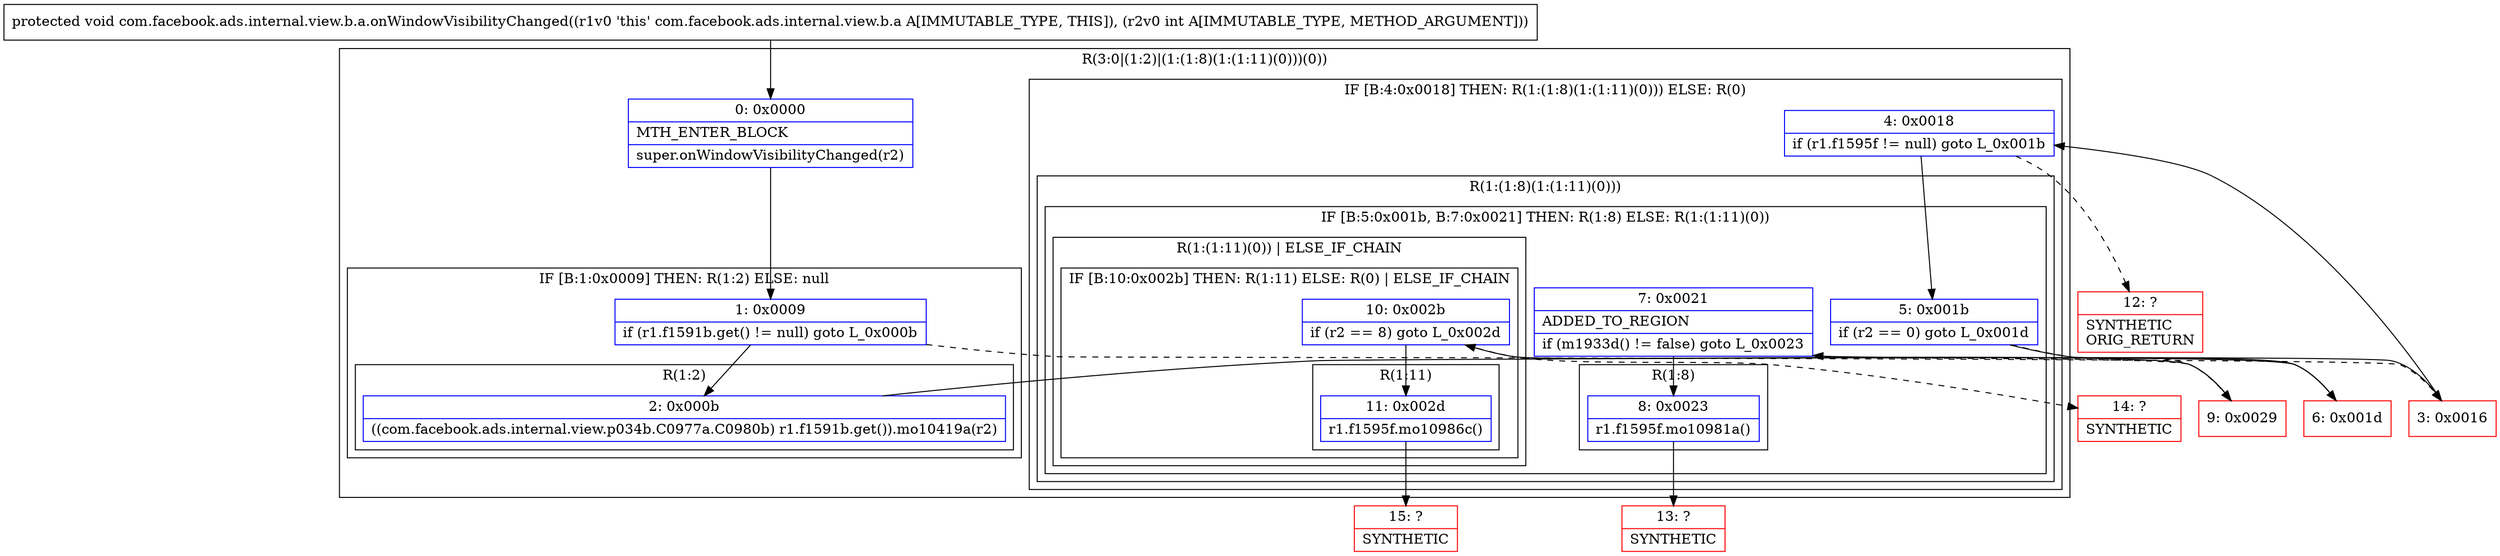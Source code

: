 digraph "CFG forcom.facebook.ads.internal.view.b.a.onWindowVisibilityChanged(I)V" {
subgraph cluster_Region_1640756792 {
label = "R(3:0|(1:2)|(1:(1:8)(1:(1:11)(0)))(0))";
node [shape=record,color=blue];
Node_0 [shape=record,label="{0\:\ 0x0000|MTH_ENTER_BLOCK\l|super.onWindowVisibilityChanged(r2)\l}"];
subgraph cluster_IfRegion_1895197139 {
label = "IF [B:1:0x0009] THEN: R(1:2) ELSE: null";
node [shape=record,color=blue];
Node_1 [shape=record,label="{1\:\ 0x0009|if (r1.f1591b.get() != null) goto L_0x000b\l}"];
subgraph cluster_Region_1935105925 {
label = "R(1:2)";
node [shape=record,color=blue];
Node_2 [shape=record,label="{2\:\ 0x000b|((com.facebook.ads.internal.view.p034b.C0977a.C0980b) r1.f1591b.get()).mo10419a(r2)\l}"];
}
}
subgraph cluster_IfRegion_617517340 {
label = "IF [B:4:0x0018] THEN: R(1:(1:8)(1:(1:11)(0))) ELSE: R(0)";
node [shape=record,color=blue];
Node_4 [shape=record,label="{4\:\ 0x0018|if (r1.f1595f != null) goto L_0x001b\l}"];
subgraph cluster_Region_436914571 {
label = "R(1:(1:8)(1:(1:11)(0)))";
node [shape=record,color=blue];
subgraph cluster_IfRegion_1509000168 {
label = "IF [B:5:0x001b, B:7:0x0021] THEN: R(1:8) ELSE: R(1:(1:11)(0))";
node [shape=record,color=blue];
Node_5 [shape=record,label="{5\:\ 0x001b|if (r2 == 0) goto L_0x001d\l}"];
Node_7 [shape=record,label="{7\:\ 0x0021|ADDED_TO_REGION\l|if (m1933d() != false) goto L_0x0023\l}"];
subgraph cluster_Region_278090788 {
label = "R(1:8)";
node [shape=record,color=blue];
Node_8 [shape=record,label="{8\:\ 0x0023|r1.f1595f.mo10981a()\l}"];
}
subgraph cluster_Region_1074098523 {
label = "R(1:(1:11)(0)) | ELSE_IF_CHAIN\l";
node [shape=record,color=blue];
subgraph cluster_IfRegion_202354241 {
label = "IF [B:10:0x002b] THEN: R(1:11) ELSE: R(0) | ELSE_IF_CHAIN\l";
node [shape=record,color=blue];
Node_10 [shape=record,label="{10\:\ 0x002b|if (r2 == 8) goto L_0x002d\l}"];
subgraph cluster_Region_1496613611 {
label = "R(1:11)";
node [shape=record,color=blue];
Node_11 [shape=record,label="{11\:\ 0x002d|r1.f1595f.mo10986c()\l}"];
}
subgraph cluster_Region_1393352605 {
label = "R(0)";
node [shape=record,color=blue];
}
}
}
}
}
subgraph cluster_Region_954786574 {
label = "R(0)";
node [shape=record,color=blue];
}
}
}
Node_3 [shape=record,color=red,label="{3\:\ 0x0016}"];
Node_6 [shape=record,color=red,label="{6\:\ 0x001d}"];
Node_9 [shape=record,color=red,label="{9\:\ 0x0029}"];
Node_12 [shape=record,color=red,label="{12\:\ ?|SYNTHETIC\lORIG_RETURN\l}"];
Node_13 [shape=record,color=red,label="{13\:\ ?|SYNTHETIC\l}"];
Node_14 [shape=record,color=red,label="{14\:\ ?|SYNTHETIC\l}"];
Node_15 [shape=record,color=red,label="{15\:\ ?|SYNTHETIC\l}"];
MethodNode[shape=record,label="{protected void com.facebook.ads.internal.view.b.a.onWindowVisibilityChanged((r1v0 'this' com.facebook.ads.internal.view.b.a A[IMMUTABLE_TYPE, THIS]), (r2v0 int A[IMMUTABLE_TYPE, METHOD_ARGUMENT])) }"];
MethodNode -> Node_0;
Node_0 -> Node_1;
Node_1 -> Node_2;
Node_1 -> Node_3[style=dashed];
Node_2 -> Node_3;
Node_4 -> Node_5;
Node_4 -> Node_12[style=dashed];
Node_5 -> Node_6;
Node_5 -> Node_9[style=dashed];
Node_7 -> Node_8;
Node_7 -> Node_9[style=dashed];
Node_8 -> Node_13;
Node_10 -> Node_11;
Node_10 -> Node_14[style=dashed];
Node_11 -> Node_15;
Node_3 -> Node_4;
Node_6 -> Node_7;
Node_9 -> Node_10;
}

